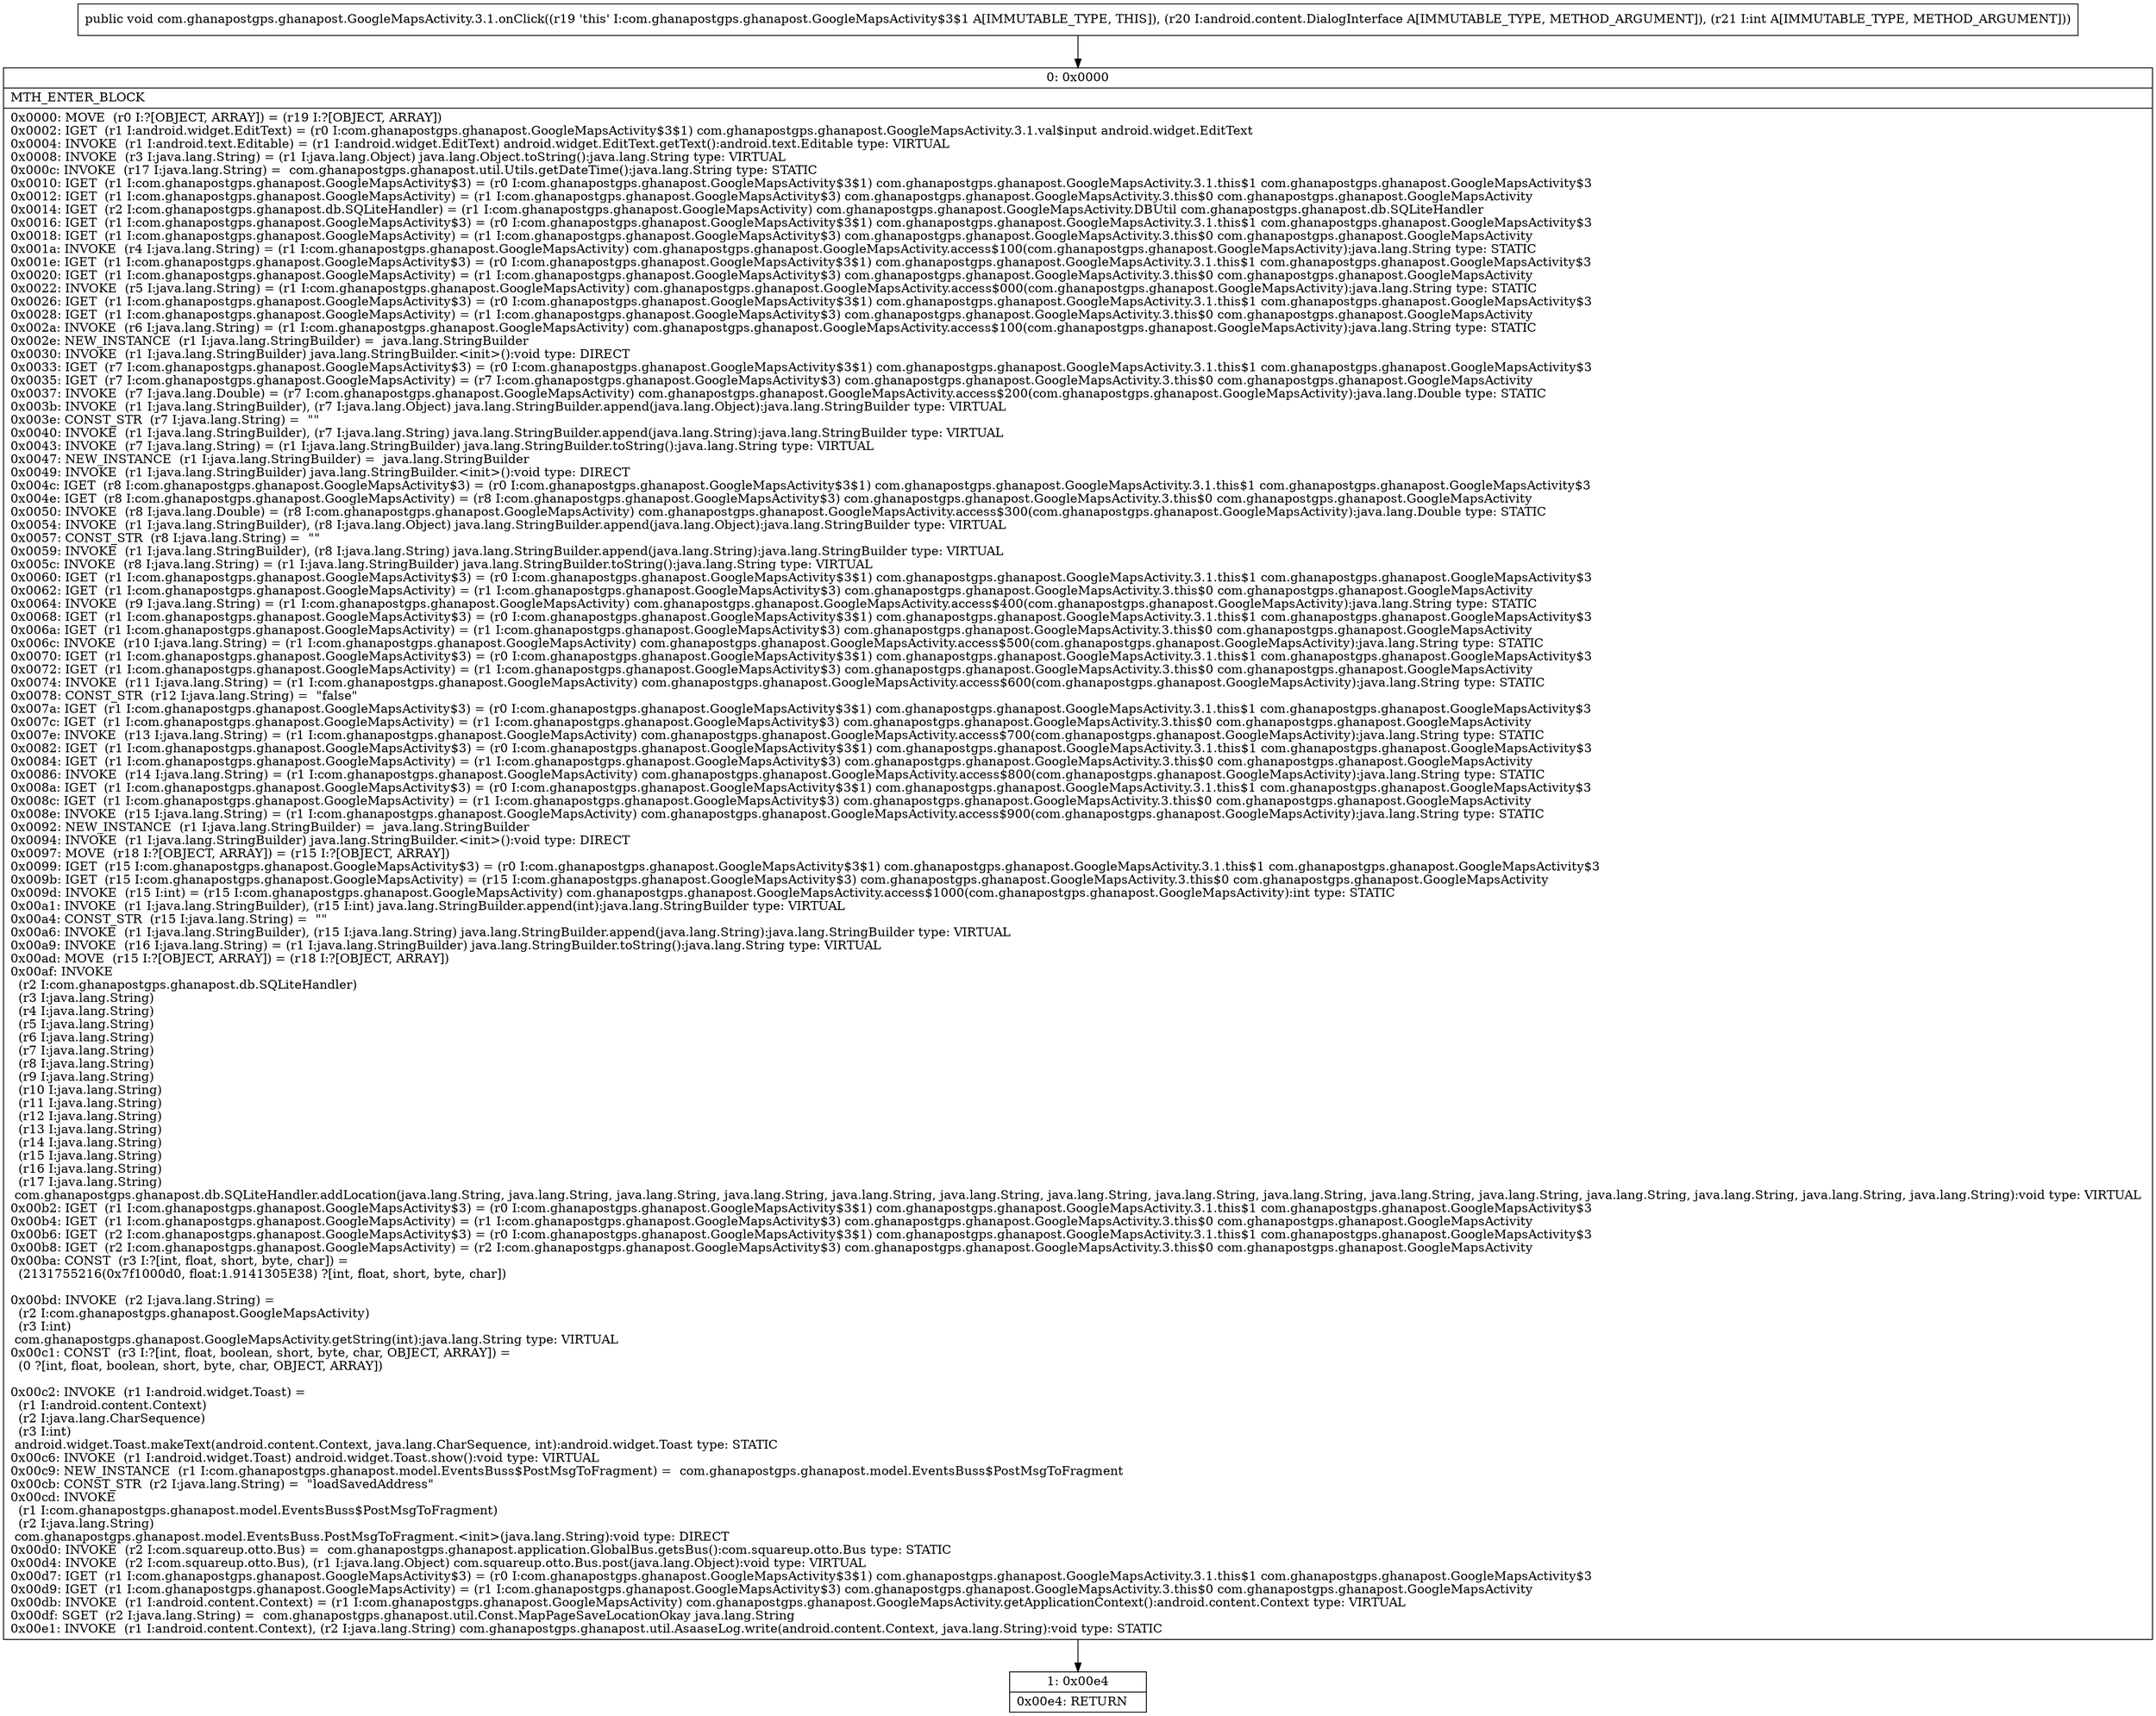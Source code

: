digraph "CFG forcom.ghanapostgps.ghanapost.GoogleMapsActivity.3.1.onClick(Landroid\/content\/DialogInterface;I)V" {
Node_0 [shape=record,label="{0\:\ 0x0000|MTH_ENTER_BLOCK\l|0x0000: MOVE  (r0 I:?[OBJECT, ARRAY]) = (r19 I:?[OBJECT, ARRAY]) \l0x0002: IGET  (r1 I:android.widget.EditText) = (r0 I:com.ghanapostgps.ghanapost.GoogleMapsActivity$3$1) com.ghanapostgps.ghanapost.GoogleMapsActivity.3.1.val$input android.widget.EditText \l0x0004: INVOKE  (r1 I:android.text.Editable) = (r1 I:android.widget.EditText) android.widget.EditText.getText():android.text.Editable type: VIRTUAL \l0x0008: INVOKE  (r3 I:java.lang.String) = (r1 I:java.lang.Object) java.lang.Object.toString():java.lang.String type: VIRTUAL \l0x000c: INVOKE  (r17 I:java.lang.String) =  com.ghanapostgps.ghanapost.util.Utils.getDateTime():java.lang.String type: STATIC \l0x0010: IGET  (r1 I:com.ghanapostgps.ghanapost.GoogleMapsActivity$3) = (r0 I:com.ghanapostgps.ghanapost.GoogleMapsActivity$3$1) com.ghanapostgps.ghanapost.GoogleMapsActivity.3.1.this$1 com.ghanapostgps.ghanapost.GoogleMapsActivity$3 \l0x0012: IGET  (r1 I:com.ghanapostgps.ghanapost.GoogleMapsActivity) = (r1 I:com.ghanapostgps.ghanapost.GoogleMapsActivity$3) com.ghanapostgps.ghanapost.GoogleMapsActivity.3.this$0 com.ghanapostgps.ghanapost.GoogleMapsActivity \l0x0014: IGET  (r2 I:com.ghanapostgps.ghanapost.db.SQLiteHandler) = (r1 I:com.ghanapostgps.ghanapost.GoogleMapsActivity) com.ghanapostgps.ghanapost.GoogleMapsActivity.DBUtil com.ghanapostgps.ghanapost.db.SQLiteHandler \l0x0016: IGET  (r1 I:com.ghanapostgps.ghanapost.GoogleMapsActivity$3) = (r0 I:com.ghanapostgps.ghanapost.GoogleMapsActivity$3$1) com.ghanapostgps.ghanapost.GoogleMapsActivity.3.1.this$1 com.ghanapostgps.ghanapost.GoogleMapsActivity$3 \l0x0018: IGET  (r1 I:com.ghanapostgps.ghanapost.GoogleMapsActivity) = (r1 I:com.ghanapostgps.ghanapost.GoogleMapsActivity$3) com.ghanapostgps.ghanapost.GoogleMapsActivity.3.this$0 com.ghanapostgps.ghanapost.GoogleMapsActivity \l0x001a: INVOKE  (r4 I:java.lang.String) = (r1 I:com.ghanapostgps.ghanapost.GoogleMapsActivity) com.ghanapostgps.ghanapost.GoogleMapsActivity.access$100(com.ghanapostgps.ghanapost.GoogleMapsActivity):java.lang.String type: STATIC \l0x001e: IGET  (r1 I:com.ghanapostgps.ghanapost.GoogleMapsActivity$3) = (r0 I:com.ghanapostgps.ghanapost.GoogleMapsActivity$3$1) com.ghanapostgps.ghanapost.GoogleMapsActivity.3.1.this$1 com.ghanapostgps.ghanapost.GoogleMapsActivity$3 \l0x0020: IGET  (r1 I:com.ghanapostgps.ghanapost.GoogleMapsActivity) = (r1 I:com.ghanapostgps.ghanapost.GoogleMapsActivity$3) com.ghanapostgps.ghanapost.GoogleMapsActivity.3.this$0 com.ghanapostgps.ghanapost.GoogleMapsActivity \l0x0022: INVOKE  (r5 I:java.lang.String) = (r1 I:com.ghanapostgps.ghanapost.GoogleMapsActivity) com.ghanapostgps.ghanapost.GoogleMapsActivity.access$000(com.ghanapostgps.ghanapost.GoogleMapsActivity):java.lang.String type: STATIC \l0x0026: IGET  (r1 I:com.ghanapostgps.ghanapost.GoogleMapsActivity$3) = (r0 I:com.ghanapostgps.ghanapost.GoogleMapsActivity$3$1) com.ghanapostgps.ghanapost.GoogleMapsActivity.3.1.this$1 com.ghanapostgps.ghanapost.GoogleMapsActivity$3 \l0x0028: IGET  (r1 I:com.ghanapostgps.ghanapost.GoogleMapsActivity) = (r1 I:com.ghanapostgps.ghanapost.GoogleMapsActivity$3) com.ghanapostgps.ghanapost.GoogleMapsActivity.3.this$0 com.ghanapostgps.ghanapost.GoogleMapsActivity \l0x002a: INVOKE  (r6 I:java.lang.String) = (r1 I:com.ghanapostgps.ghanapost.GoogleMapsActivity) com.ghanapostgps.ghanapost.GoogleMapsActivity.access$100(com.ghanapostgps.ghanapost.GoogleMapsActivity):java.lang.String type: STATIC \l0x002e: NEW_INSTANCE  (r1 I:java.lang.StringBuilder) =  java.lang.StringBuilder \l0x0030: INVOKE  (r1 I:java.lang.StringBuilder) java.lang.StringBuilder.\<init\>():void type: DIRECT \l0x0033: IGET  (r7 I:com.ghanapostgps.ghanapost.GoogleMapsActivity$3) = (r0 I:com.ghanapostgps.ghanapost.GoogleMapsActivity$3$1) com.ghanapostgps.ghanapost.GoogleMapsActivity.3.1.this$1 com.ghanapostgps.ghanapost.GoogleMapsActivity$3 \l0x0035: IGET  (r7 I:com.ghanapostgps.ghanapost.GoogleMapsActivity) = (r7 I:com.ghanapostgps.ghanapost.GoogleMapsActivity$3) com.ghanapostgps.ghanapost.GoogleMapsActivity.3.this$0 com.ghanapostgps.ghanapost.GoogleMapsActivity \l0x0037: INVOKE  (r7 I:java.lang.Double) = (r7 I:com.ghanapostgps.ghanapost.GoogleMapsActivity) com.ghanapostgps.ghanapost.GoogleMapsActivity.access$200(com.ghanapostgps.ghanapost.GoogleMapsActivity):java.lang.Double type: STATIC \l0x003b: INVOKE  (r1 I:java.lang.StringBuilder), (r7 I:java.lang.Object) java.lang.StringBuilder.append(java.lang.Object):java.lang.StringBuilder type: VIRTUAL \l0x003e: CONST_STR  (r7 I:java.lang.String) =  \"\" \l0x0040: INVOKE  (r1 I:java.lang.StringBuilder), (r7 I:java.lang.String) java.lang.StringBuilder.append(java.lang.String):java.lang.StringBuilder type: VIRTUAL \l0x0043: INVOKE  (r7 I:java.lang.String) = (r1 I:java.lang.StringBuilder) java.lang.StringBuilder.toString():java.lang.String type: VIRTUAL \l0x0047: NEW_INSTANCE  (r1 I:java.lang.StringBuilder) =  java.lang.StringBuilder \l0x0049: INVOKE  (r1 I:java.lang.StringBuilder) java.lang.StringBuilder.\<init\>():void type: DIRECT \l0x004c: IGET  (r8 I:com.ghanapostgps.ghanapost.GoogleMapsActivity$3) = (r0 I:com.ghanapostgps.ghanapost.GoogleMapsActivity$3$1) com.ghanapostgps.ghanapost.GoogleMapsActivity.3.1.this$1 com.ghanapostgps.ghanapost.GoogleMapsActivity$3 \l0x004e: IGET  (r8 I:com.ghanapostgps.ghanapost.GoogleMapsActivity) = (r8 I:com.ghanapostgps.ghanapost.GoogleMapsActivity$3) com.ghanapostgps.ghanapost.GoogleMapsActivity.3.this$0 com.ghanapostgps.ghanapost.GoogleMapsActivity \l0x0050: INVOKE  (r8 I:java.lang.Double) = (r8 I:com.ghanapostgps.ghanapost.GoogleMapsActivity) com.ghanapostgps.ghanapost.GoogleMapsActivity.access$300(com.ghanapostgps.ghanapost.GoogleMapsActivity):java.lang.Double type: STATIC \l0x0054: INVOKE  (r1 I:java.lang.StringBuilder), (r8 I:java.lang.Object) java.lang.StringBuilder.append(java.lang.Object):java.lang.StringBuilder type: VIRTUAL \l0x0057: CONST_STR  (r8 I:java.lang.String) =  \"\" \l0x0059: INVOKE  (r1 I:java.lang.StringBuilder), (r8 I:java.lang.String) java.lang.StringBuilder.append(java.lang.String):java.lang.StringBuilder type: VIRTUAL \l0x005c: INVOKE  (r8 I:java.lang.String) = (r1 I:java.lang.StringBuilder) java.lang.StringBuilder.toString():java.lang.String type: VIRTUAL \l0x0060: IGET  (r1 I:com.ghanapostgps.ghanapost.GoogleMapsActivity$3) = (r0 I:com.ghanapostgps.ghanapost.GoogleMapsActivity$3$1) com.ghanapostgps.ghanapost.GoogleMapsActivity.3.1.this$1 com.ghanapostgps.ghanapost.GoogleMapsActivity$3 \l0x0062: IGET  (r1 I:com.ghanapostgps.ghanapost.GoogleMapsActivity) = (r1 I:com.ghanapostgps.ghanapost.GoogleMapsActivity$3) com.ghanapostgps.ghanapost.GoogleMapsActivity.3.this$0 com.ghanapostgps.ghanapost.GoogleMapsActivity \l0x0064: INVOKE  (r9 I:java.lang.String) = (r1 I:com.ghanapostgps.ghanapost.GoogleMapsActivity) com.ghanapostgps.ghanapost.GoogleMapsActivity.access$400(com.ghanapostgps.ghanapost.GoogleMapsActivity):java.lang.String type: STATIC \l0x0068: IGET  (r1 I:com.ghanapostgps.ghanapost.GoogleMapsActivity$3) = (r0 I:com.ghanapostgps.ghanapost.GoogleMapsActivity$3$1) com.ghanapostgps.ghanapost.GoogleMapsActivity.3.1.this$1 com.ghanapostgps.ghanapost.GoogleMapsActivity$3 \l0x006a: IGET  (r1 I:com.ghanapostgps.ghanapost.GoogleMapsActivity) = (r1 I:com.ghanapostgps.ghanapost.GoogleMapsActivity$3) com.ghanapostgps.ghanapost.GoogleMapsActivity.3.this$0 com.ghanapostgps.ghanapost.GoogleMapsActivity \l0x006c: INVOKE  (r10 I:java.lang.String) = (r1 I:com.ghanapostgps.ghanapost.GoogleMapsActivity) com.ghanapostgps.ghanapost.GoogleMapsActivity.access$500(com.ghanapostgps.ghanapost.GoogleMapsActivity):java.lang.String type: STATIC \l0x0070: IGET  (r1 I:com.ghanapostgps.ghanapost.GoogleMapsActivity$3) = (r0 I:com.ghanapostgps.ghanapost.GoogleMapsActivity$3$1) com.ghanapostgps.ghanapost.GoogleMapsActivity.3.1.this$1 com.ghanapostgps.ghanapost.GoogleMapsActivity$3 \l0x0072: IGET  (r1 I:com.ghanapostgps.ghanapost.GoogleMapsActivity) = (r1 I:com.ghanapostgps.ghanapost.GoogleMapsActivity$3) com.ghanapostgps.ghanapost.GoogleMapsActivity.3.this$0 com.ghanapostgps.ghanapost.GoogleMapsActivity \l0x0074: INVOKE  (r11 I:java.lang.String) = (r1 I:com.ghanapostgps.ghanapost.GoogleMapsActivity) com.ghanapostgps.ghanapost.GoogleMapsActivity.access$600(com.ghanapostgps.ghanapost.GoogleMapsActivity):java.lang.String type: STATIC \l0x0078: CONST_STR  (r12 I:java.lang.String) =  \"false\" \l0x007a: IGET  (r1 I:com.ghanapostgps.ghanapost.GoogleMapsActivity$3) = (r0 I:com.ghanapostgps.ghanapost.GoogleMapsActivity$3$1) com.ghanapostgps.ghanapost.GoogleMapsActivity.3.1.this$1 com.ghanapostgps.ghanapost.GoogleMapsActivity$3 \l0x007c: IGET  (r1 I:com.ghanapostgps.ghanapost.GoogleMapsActivity) = (r1 I:com.ghanapostgps.ghanapost.GoogleMapsActivity$3) com.ghanapostgps.ghanapost.GoogleMapsActivity.3.this$0 com.ghanapostgps.ghanapost.GoogleMapsActivity \l0x007e: INVOKE  (r13 I:java.lang.String) = (r1 I:com.ghanapostgps.ghanapost.GoogleMapsActivity) com.ghanapostgps.ghanapost.GoogleMapsActivity.access$700(com.ghanapostgps.ghanapost.GoogleMapsActivity):java.lang.String type: STATIC \l0x0082: IGET  (r1 I:com.ghanapostgps.ghanapost.GoogleMapsActivity$3) = (r0 I:com.ghanapostgps.ghanapost.GoogleMapsActivity$3$1) com.ghanapostgps.ghanapost.GoogleMapsActivity.3.1.this$1 com.ghanapostgps.ghanapost.GoogleMapsActivity$3 \l0x0084: IGET  (r1 I:com.ghanapostgps.ghanapost.GoogleMapsActivity) = (r1 I:com.ghanapostgps.ghanapost.GoogleMapsActivity$3) com.ghanapostgps.ghanapost.GoogleMapsActivity.3.this$0 com.ghanapostgps.ghanapost.GoogleMapsActivity \l0x0086: INVOKE  (r14 I:java.lang.String) = (r1 I:com.ghanapostgps.ghanapost.GoogleMapsActivity) com.ghanapostgps.ghanapost.GoogleMapsActivity.access$800(com.ghanapostgps.ghanapost.GoogleMapsActivity):java.lang.String type: STATIC \l0x008a: IGET  (r1 I:com.ghanapostgps.ghanapost.GoogleMapsActivity$3) = (r0 I:com.ghanapostgps.ghanapost.GoogleMapsActivity$3$1) com.ghanapostgps.ghanapost.GoogleMapsActivity.3.1.this$1 com.ghanapostgps.ghanapost.GoogleMapsActivity$3 \l0x008c: IGET  (r1 I:com.ghanapostgps.ghanapost.GoogleMapsActivity) = (r1 I:com.ghanapostgps.ghanapost.GoogleMapsActivity$3) com.ghanapostgps.ghanapost.GoogleMapsActivity.3.this$0 com.ghanapostgps.ghanapost.GoogleMapsActivity \l0x008e: INVOKE  (r15 I:java.lang.String) = (r1 I:com.ghanapostgps.ghanapost.GoogleMapsActivity) com.ghanapostgps.ghanapost.GoogleMapsActivity.access$900(com.ghanapostgps.ghanapost.GoogleMapsActivity):java.lang.String type: STATIC \l0x0092: NEW_INSTANCE  (r1 I:java.lang.StringBuilder) =  java.lang.StringBuilder \l0x0094: INVOKE  (r1 I:java.lang.StringBuilder) java.lang.StringBuilder.\<init\>():void type: DIRECT \l0x0097: MOVE  (r18 I:?[OBJECT, ARRAY]) = (r15 I:?[OBJECT, ARRAY]) \l0x0099: IGET  (r15 I:com.ghanapostgps.ghanapost.GoogleMapsActivity$3) = (r0 I:com.ghanapostgps.ghanapost.GoogleMapsActivity$3$1) com.ghanapostgps.ghanapost.GoogleMapsActivity.3.1.this$1 com.ghanapostgps.ghanapost.GoogleMapsActivity$3 \l0x009b: IGET  (r15 I:com.ghanapostgps.ghanapost.GoogleMapsActivity) = (r15 I:com.ghanapostgps.ghanapost.GoogleMapsActivity$3) com.ghanapostgps.ghanapost.GoogleMapsActivity.3.this$0 com.ghanapostgps.ghanapost.GoogleMapsActivity \l0x009d: INVOKE  (r15 I:int) = (r15 I:com.ghanapostgps.ghanapost.GoogleMapsActivity) com.ghanapostgps.ghanapost.GoogleMapsActivity.access$1000(com.ghanapostgps.ghanapost.GoogleMapsActivity):int type: STATIC \l0x00a1: INVOKE  (r1 I:java.lang.StringBuilder), (r15 I:int) java.lang.StringBuilder.append(int):java.lang.StringBuilder type: VIRTUAL \l0x00a4: CONST_STR  (r15 I:java.lang.String) =  \"\" \l0x00a6: INVOKE  (r1 I:java.lang.StringBuilder), (r15 I:java.lang.String) java.lang.StringBuilder.append(java.lang.String):java.lang.StringBuilder type: VIRTUAL \l0x00a9: INVOKE  (r16 I:java.lang.String) = (r1 I:java.lang.StringBuilder) java.lang.StringBuilder.toString():java.lang.String type: VIRTUAL \l0x00ad: MOVE  (r15 I:?[OBJECT, ARRAY]) = (r18 I:?[OBJECT, ARRAY]) \l0x00af: INVOKE  \l  (r2 I:com.ghanapostgps.ghanapost.db.SQLiteHandler)\l  (r3 I:java.lang.String)\l  (r4 I:java.lang.String)\l  (r5 I:java.lang.String)\l  (r6 I:java.lang.String)\l  (r7 I:java.lang.String)\l  (r8 I:java.lang.String)\l  (r9 I:java.lang.String)\l  (r10 I:java.lang.String)\l  (r11 I:java.lang.String)\l  (r12 I:java.lang.String)\l  (r13 I:java.lang.String)\l  (r14 I:java.lang.String)\l  (r15 I:java.lang.String)\l  (r16 I:java.lang.String)\l  (r17 I:java.lang.String)\l com.ghanapostgps.ghanapost.db.SQLiteHandler.addLocation(java.lang.String, java.lang.String, java.lang.String, java.lang.String, java.lang.String, java.lang.String, java.lang.String, java.lang.String, java.lang.String, java.lang.String, java.lang.String, java.lang.String, java.lang.String, java.lang.String, java.lang.String):void type: VIRTUAL \l0x00b2: IGET  (r1 I:com.ghanapostgps.ghanapost.GoogleMapsActivity$3) = (r0 I:com.ghanapostgps.ghanapost.GoogleMapsActivity$3$1) com.ghanapostgps.ghanapost.GoogleMapsActivity.3.1.this$1 com.ghanapostgps.ghanapost.GoogleMapsActivity$3 \l0x00b4: IGET  (r1 I:com.ghanapostgps.ghanapost.GoogleMapsActivity) = (r1 I:com.ghanapostgps.ghanapost.GoogleMapsActivity$3) com.ghanapostgps.ghanapost.GoogleMapsActivity.3.this$0 com.ghanapostgps.ghanapost.GoogleMapsActivity \l0x00b6: IGET  (r2 I:com.ghanapostgps.ghanapost.GoogleMapsActivity$3) = (r0 I:com.ghanapostgps.ghanapost.GoogleMapsActivity$3$1) com.ghanapostgps.ghanapost.GoogleMapsActivity.3.1.this$1 com.ghanapostgps.ghanapost.GoogleMapsActivity$3 \l0x00b8: IGET  (r2 I:com.ghanapostgps.ghanapost.GoogleMapsActivity) = (r2 I:com.ghanapostgps.ghanapost.GoogleMapsActivity$3) com.ghanapostgps.ghanapost.GoogleMapsActivity.3.this$0 com.ghanapostgps.ghanapost.GoogleMapsActivity \l0x00ba: CONST  (r3 I:?[int, float, short, byte, char]) = \l  (2131755216(0x7f1000d0, float:1.9141305E38) ?[int, float, short, byte, char])\l \l0x00bd: INVOKE  (r2 I:java.lang.String) = \l  (r2 I:com.ghanapostgps.ghanapost.GoogleMapsActivity)\l  (r3 I:int)\l com.ghanapostgps.ghanapost.GoogleMapsActivity.getString(int):java.lang.String type: VIRTUAL \l0x00c1: CONST  (r3 I:?[int, float, boolean, short, byte, char, OBJECT, ARRAY]) = \l  (0 ?[int, float, boolean, short, byte, char, OBJECT, ARRAY])\l \l0x00c2: INVOKE  (r1 I:android.widget.Toast) = \l  (r1 I:android.content.Context)\l  (r2 I:java.lang.CharSequence)\l  (r3 I:int)\l android.widget.Toast.makeText(android.content.Context, java.lang.CharSequence, int):android.widget.Toast type: STATIC \l0x00c6: INVOKE  (r1 I:android.widget.Toast) android.widget.Toast.show():void type: VIRTUAL \l0x00c9: NEW_INSTANCE  (r1 I:com.ghanapostgps.ghanapost.model.EventsBuss$PostMsgToFragment) =  com.ghanapostgps.ghanapost.model.EventsBuss$PostMsgToFragment \l0x00cb: CONST_STR  (r2 I:java.lang.String) =  \"loadSavedAddress\" \l0x00cd: INVOKE  \l  (r1 I:com.ghanapostgps.ghanapost.model.EventsBuss$PostMsgToFragment)\l  (r2 I:java.lang.String)\l com.ghanapostgps.ghanapost.model.EventsBuss.PostMsgToFragment.\<init\>(java.lang.String):void type: DIRECT \l0x00d0: INVOKE  (r2 I:com.squareup.otto.Bus) =  com.ghanapostgps.ghanapost.application.GlobalBus.getsBus():com.squareup.otto.Bus type: STATIC \l0x00d4: INVOKE  (r2 I:com.squareup.otto.Bus), (r1 I:java.lang.Object) com.squareup.otto.Bus.post(java.lang.Object):void type: VIRTUAL \l0x00d7: IGET  (r1 I:com.ghanapostgps.ghanapost.GoogleMapsActivity$3) = (r0 I:com.ghanapostgps.ghanapost.GoogleMapsActivity$3$1) com.ghanapostgps.ghanapost.GoogleMapsActivity.3.1.this$1 com.ghanapostgps.ghanapost.GoogleMapsActivity$3 \l0x00d9: IGET  (r1 I:com.ghanapostgps.ghanapost.GoogleMapsActivity) = (r1 I:com.ghanapostgps.ghanapost.GoogleMapsActivity$3) com.ghanapostgps.ghanapost.GoogleMapsActivity.3.this$0 com.ghanapostgps.ghanapost.GoogleMapsActivity \l0x00db: INVOKE  (r1 I:android.content.Context) = (r1 I:com.ghanapostgps.ghanapost.GoogleMapsActivity) com.ghanapostgps.ghanapost.GoogleMapsActivity.getApplicationContext():android.content.Context type: VIRTUAL \l0x00df: SGET  (r2 I:java.lang.String) =  com.ghanapostgps.ghanapost.util.Const.MapPageSaveLocationOkay java.lang.String \l0x00e1: INVOKE  (r1 I:android.content.Context), (r2 I:java.lang.String) com.ghanapostgps.ghanapost.util.AsaaseLog.write(android.content.Context, java.lang.String):void type: STATIC \l}"];
Node_1 [shape=record,label="{1\:\ 0x00e4|0x00e4: RETURN   \l}"];
MethodNode[shape=record,label="{public void com.ghanapostgps.ghanapost.GoogleMapsActivity.3.1.onClick((r19 'this' I:com.ghanapostgps.ghanapost.GoogleMapsActivity$3$1 A[IMMUTABLE_TYPE, THIS]), (r20 I:android.content.DialogInterface A[IMMUTABLE_TYPE, METHOD_ARGUMENT]), (r21 I:int A[IMMUTABLE_TYPE, METHOD_ARGUMENT])) }"];
MethodNode -> Node_0;
Node_0 -> Node_1;
}

